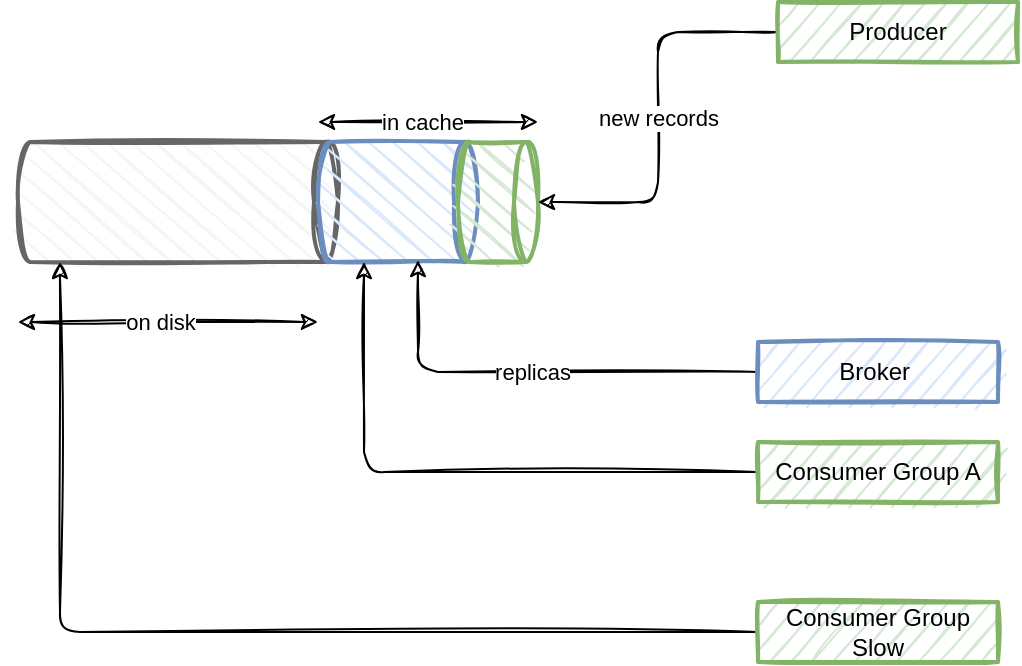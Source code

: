 <mxfile>
    <diagram id="Fm1P7vEpo1MtBebE6q8o" name="Page-1">
        <mxGraphModel dx="1749" dy="349" grid="1" gridSize="10" guides="1" tooltips="1" connect="1" arrows="1" fold="1" page="1" pageScale="1" pageWidth="850" pageHeight="1100" math="0" shadow="0">
            <root>
                <mxCell id="0"/>
                <mxCell id="1" parent="0"/>
                <mxCell id="2" value="" style="shape=cylinder3;whiteSpace=wrap;html=1;boundedLbl=1;backgroundOutline=1;size=6;rotation=90;sketch=1;fillColor=#f5f5f5;fontColor=#333333;strokeColor=#666666;strokeWidth=2;" vertex="1" parent="1">
                    <mxGeometry x="10" y="30" width="60" height="160" as="geometry"/>
                </mxCell>
                <mxCell id="3" value="" style="shape=cylinder3;whiteSpace=wrap;html=1;boundedLbl=1;backgroundOutline=1;size=6;rotation=90;sketch=1;fillColor=#dae8fc;strokeColor=#6c8ebf;strokeWidth=2;" vertex="1" parent="1">
                    <mxGeometry x="120" y="70" width="60" height="80" as="geometry"/>
                </mxCell>
                <mxCell id="4" value="" style="shape=cylinder3;whiteSpace=wrap;html=1;boundedLbl=1;backgroundOutline=1;size=6;rotation=90;sketch=1;fillColor=#d5e8d4;strokeColor=#82b366;strokeWidth=2;" vertex="1" parent="1">
                    <mxGeometry x="170" y="90" width="60" height="40" as="geometry"/>
                </mxCell>
                <mxCell id="6" value="new records" style="edgeStyle=orthogonalEdgeStyle;html=1;entryX=0.5;entryY=0;entryDx=0;entryDy=0;entryPerimeter=0;sketch=1;" edge="1" parent="1" source="5" target="4">
                    <mxGeometry relative="1" as="geometry"/>
                </mxCell>
                <mxCell id="5" value="Producer" style="rounded=0;whiteSpace=wrap;html=1;sketch=1;strokeWidth=2;fillColor=#d5e8d4;strokeColor=#82b366;" vertex="1" parent="1">
                    <mxGeometry x="340" y="10" width="120" height="30" as="geometry"/>
                </mxCell>
                <mxCell id="8" value="replicas" style="edgeStyle=orthogonalEdgeStyle;sketch=1;html=1;entryX=0.983;entryY=0.375;entryDx=0;entryDy=0;entryPerimeter=0;" edge="1" parent="1" source="7" target="3">
                    <mxGeometry relative="1" as="geometry"/>
                </mxCell>
                <mxCell id="7" value="Broker&amp;nbsp;" style="rounded=0;whiteSpace=wrap;html=1;sketch=1;strokeWidth=2;fillColor=#dae8fc;strokeColor=#6c8ebf;" vertex="1" parent="1">
                    <mxGeometry x="330" y="180" width="120" height="30" as="geometry"/>
                </mxCell>
                <mxCell id="10" style="edgeStyle=orthogonalEdgeStyle;sketch=1;html=1;entryX=1;entryY=0.869;entryDx=0;entryDy=0;entryPerimeter=0;" edge="1" parent="1" source="9" target="2">
                    <mxGeometry relative="1" as="geometry"/>
                </mxCell>
                <mxCell id="9" value="Consumer Group Slow" style="rounded=0;whiteSpace=wrap;html=1;sketch=1;strokeWidth=2;fillColor=#d5e8d4;strokeColor=#82b366;" vertex="1" parent="1">
                    <mxGeometry x="330" y="310" width="120" height="30" as="geometry"/>
                </mxCell>
                <mxCell id="12" style="edgeStyle=orthogonalEdgeStyle;sketch=1;html=1;entryX=1;entryY=0;entryDx=0;entryDy=57;entryPerimeter=0;" edge="1" parent="1" source="11" target="3">
                    <mxGeometry relative="1" as="geometry"/>
                </mxCell>
                <mxCell id="11" value="Consumer Group A" style="rounded=0;whiteSpace=wrap;html=1;sketch=1;strokeWidth=2;fillColor=#d5e8d4;strokeColor=#82b366;" vertex="1" parent="1">
                    <mxGeometry x="330" y="230" width="120" height="30" as="geometry"/>
                </mxCell>
                <mxCell id="13" value="" style="endArrow=classic;startArrow=classic;html=1;sketch=1;" edge="1" parent="1">
                    <mxGeometry width="50" height="50" relative="1" as="geometry">
                        <mxPoint x="110" y="70" as="sourcePoint"/>
                        <mxPoint x="220" y="70" as="targetPoint"/>
                    </mxGeometry>
                </mxCell>
                <mxCell id="14" value="in cache" style="edgeLabel;html=1;align=center;verticalAlign=middle;resizable=0;points=[];" vertex="1" connectable="0" parent="13">
                    <mxGeometry x="-0.054" y="1" relative="1" as="geometry">
                        <mxPoint y="1" as="offset"/>
                    </mxGeometry>
                </mxCell>
                <mxCell id="15" value="" style="endArrow=classic;startArrow=classic;html=1;sketch=1;" edge="1" parent="1">
                    <mxGeometry width="50" height="50" relative="1" as="geometry">
                        <mxPoint x="-40" y="170" as="sourcePoint"/>
                        <mxPoint x="110" y="170" as="targetPoint"/>
                    </mxGeometry>
                </mxCell>
                <mxCell id="16" value="on disk" style="edgeLabel;html=1;align=center;verticalAlign=middle;resizable=0;points=[];" vertex="1" connectable="0" parent="15">
                    <mxGeometry x="-0.054" y="1" relative="1" as="geometry">
                        <mxPoint y="1" as="offset"/>
                    </mxGeometry>
                </mxCell>
            </root>
        </mxGraphModel>
    </diagram>
</mxfile>